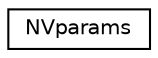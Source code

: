 digraph "Graphical Class Hierarchy"
{
 // LATEX_PDF_SIZE
  edge [fontname="Helvetica",fontsize="10",labelfontname="Helvetica",labelfontsize="10"];
  node [fontname="Helvetica",fontsize="10",shape=record];
  rankdir="LR";
  Node0 [label="NVparams",height=0.2,width=0.4,color="black", fillcolor="white", style="filled",URL="$structNVparams.html",tooltip=" "];
}
